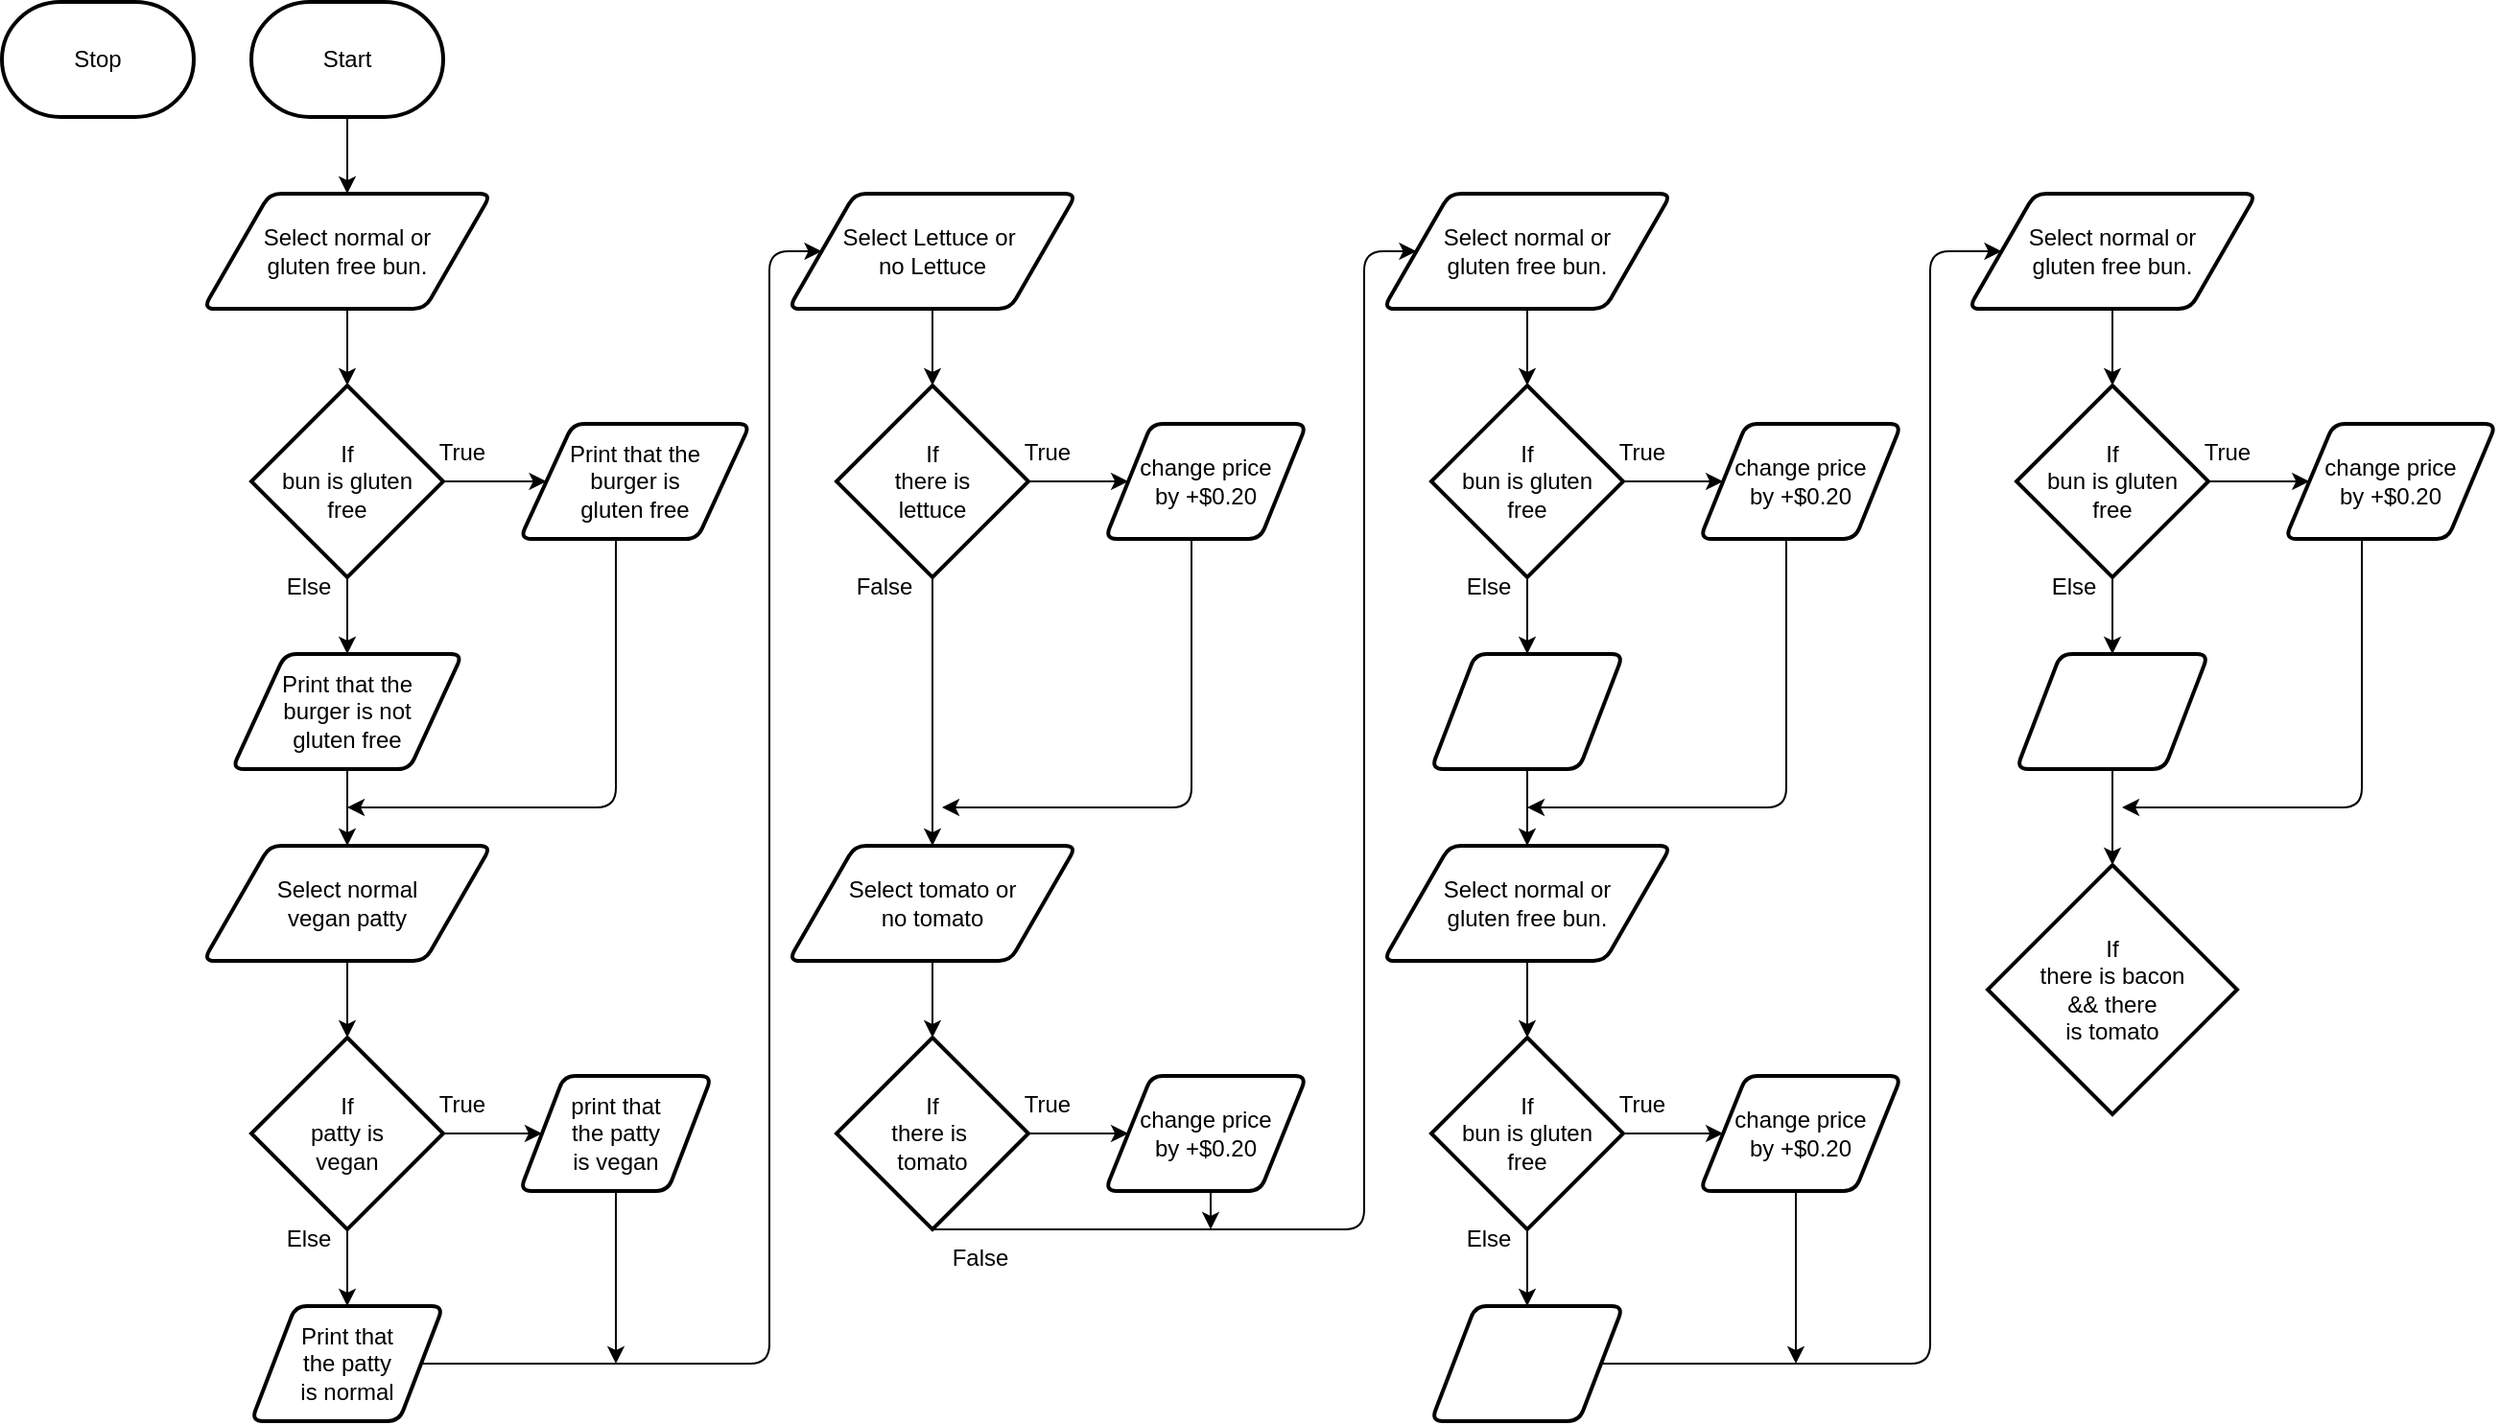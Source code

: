 <mxfile>
    <diagram id="HIP3nbAZw_EuaXWnEj3U" name="Page-1">
        <mxGraphModel dx="1726" dy="666" grid="1" gridSize="10" guides="1" tooltips="1" connect="1" arrows="1" fold="1" page="1" pageScale="1" pageWidth="850" pageHeight="1100" math="0" shadow="0">
            <root>
                <mxCell id="0"/>
                <mxCell id="1" parent="0"/>
                <mxCell id="22" style="edgeStyle=none;html=1;" parent="1" source="2" target="8" edge="1">
                    <mxGeometry relative="1" as="geometry"/>
                </mxCell>
                <mxCell id="2" value="Start" style="strokeWidth=2;html=1;shape=mxgraph.flowchart.terminator;whiteSpace=wrap;" parent="1" vertex="1">
                    <mxGeometry x="210" y="130" width="100" height="60" as="geometry"/>
                </mxCell>
                <mxCell id="3" value="Stop" style="strokeWidth=2;html=1;shape=mxgraph.flowchart.terminator;whiteSpace=wrap;" parent="1" vertex="1">
                    <mxGeometry x="80" y="130" width="100" height="60" as="geometry"/>
                </mxCell>
                <mxCell id="23" style="edgeStyle=none;html=1;" parent="1" source="8" target="18" edge="1">
                    <mxGeometry relative="1" as="geometry"/>
                </mxCell>
                <mxCell id="8" value="Select normal or &lt;br&gt;gluten free bun." style="shape=parallelogram;html=1;strokeWidth=2;perimeter=parallelogramPerimeter;whiteSpace=wrap;rounded=1;arcSize=12;size=0.23;" parent="1" vertex="1">
                    <mxGeometry x="185" y="230" width="150" height="60" as="geometry"/>
                </mxCell>
                <mxCell id="26" style="edgeStyle=none;html=1;" parent="1" source="18" target="24" edge="1">
                    <mxGeometry relative="1" as="geometry"/>
                </mxCell>
                <mxCell id="27" style="edgeStyle=none;html=1;" parent="1" source="18" target="25" edge="1">
                    <mxGeometry relative="1" as="geometry"/>
                </mxCell>
                <mxCell id="18" value="If&lt;br&gt;bun is gluten &lt;br&gt;free" style="strokeWidth=2;html=1;shape=mxgraph.flowchart.decision;whiteSpace=wrap;" parent="1" vertex="1">
                    <mxGeometry x="210" y="330" width="100" height="100" as="geometry"/>
                </mxCell>
                <mxCell id="76" style="edgeStyle=elbowEdgeStyle;html=1;" parent="1" source="24" edge="1">
                    <mxGeometry relative="1" as="geometry">
                        <mxPoint x="260" y="550" as="targetPoint"/>
                        <Array as="points">
                            <mxPoint x="400" y="470"/>
                        </Array>
                    </mxGeometry>
                </mxCell>
                <mxCell id="24" value="Print that the &lt;br&gt;burger is &lt;br&gt;gluten free" style="shape=parallelogram;html=1;strokeWidth=2;perimeter=parallelogramPerimeter;whiteSpace=wrap;rounded=1;arcSize=12;size=0.23;" parent="1" vertex="1">
                    <mxGeometry x="350" y="350" width="120" height="60" as="geometry"/>
                </mxCell>
                <mxCell id="70" style="edgeStyle=orthogonalEdgeStyle;curved=1;html=1;" parent="1" source="25" target="40" edge="1">
                    <mxGeometry relative="1" as="geometry"/>
                </mxCell>
                <mxCell id="25" value="Print that the &lt;br&gt;burger is not &lt;br&gt;gluten free" style="shape=parallelogram;html=1;strokeWidth=2;perimeter=parallelogramPerimeter;whiteSpace=wrap;rounded=1;arcSize=12;size=0.23;" parent="1" vertex="1">
                    <mxGeometry x="200" y="470" width="120" height="60" as="geometry"/>
                </mxCell>
                <mxCell id="28" value="True" style="text;html=1;strokeColor=none;fillColor=none;align=center;verticalAlign=middle;whiteSpace=wrap;rounded=0;" parent="1" vertex="1">
                    <mxGeometry x="290" y="350" width="60" height="30" as="geometry"/>
                </mxCell>
                <mxCell id="29" value="Else" style="text;html=1;strokeColor=none;fillColor=none;align=center;verticalAlign=middle;whiteSpace=wrap;rounded=0;" parent="1" vertex="1">
                    <mxGeometry x="210" y="420" width="60" height="30" as="geometry"/>
                </mxCell>
                <mxCell id="39" style="edgeStyle=none;html=1;" parent="1" source="40" target="43" edge="1">
                    <mxGeometry relative="1" as="geometry"/>
                </mxCell>
                <mxCell id="40" value="Select normal &lt;br&gt;vegan patty" style="shape=parallelogram;html=1;strokeWidth=2;perimeter=parallelogramPerimeter;whiteSpace=wrap;rounded=1;arcSize=12;size=0.23;" parent="1" vertex="1">
                    <mxGeometry x="185" y="570" width="150" height="60" as="geometry"/>
                </mxCell>
                <mxCell id="41" style="edgeStyle=none;html=1;" parent="1" source="43" target="44" edge="1">
                    <mxGeometry relative="1" as="geometry"/>
                </mxCell>
                <mxCell id="42" style="edgeStyle=none;html=1;" parent="1" source="43" target="45" edge="1">
                    <mxGeometry relative="1" as="geometry"/>
                </mxCell>
                <mxCell id="43" value="If&lt;br&gt;patty is &lt;br&gt;vegan" style="strokeWidth=2;html=1;shape=mxgraph.flowchart.decision;whiteSpace=wrap;" parent="1" vertex="1">
                    <mxGeometry x="210" y="670" width="100" height="100" as="geometry"/>
                </mxCell>
                <mxCell id="79" style="edgeStyle=elbowEdgeStyle;html=1;" parent="1" source="44" edge="1">
                    <mxGeometry relative="1" as="geometry">
                        <mxPoint x="400" y="840" as="targetPoint"/>
                    </mxGeometry>
                </mxCell>
                <mxCell id="44" value="print that&lt;br&gt;the patty&lt;br&gt;is vegan" style="shape=parallelogram;html=1;strokeWidth=2;perimeter=parallelogramPerimeter;whiteSpace=wrap;rounded=1;arcSize=12;size=0.23;" parent="1" vertex="1">
                    <mxGeometry x="350" y="690" width="100" height="60" as="geometry"/>
                </mxCell>
                <mxCell id="78" style="edgeStyle=elbowEdgeStyle;html=1;" parent="1" source="45" target="49" edge="1">
                    <mxGeometry relative="1" as="geometry">
                        <Array as="points">
                            <mxPoint x="480" y="550"/>
                        </Array>
                    </mxGeometry>
                </mxCell>
                <mxCell id="45" value="Print that&lt;br&gt;the patty&lt;br&gt;is normal" style="shape=parallelogram;html=1;strokeWidth=2;perimeter=parallelogramPerimeter;whiteSpace=wrap;rounded=1;arcSize=12;size=0.23;" parent="1" vertex="1">
                    <mxGeometry x="210" y="810" width="100" height="60" as="geometry"/>
                </mxCell>
                <mxCell id="46" value="True" style="text;html=1;strokeColor=none;fillColor=none;align=center;verticalAlign=middle;whiteSpace=wrap;rounded=0;" parent="1" vertex="1">
                    <mxGeometry x="290" y="690" width="60" height="30" as="geometry"/>
                </mxCell>
                <mxCell id="47" value="Else" style="text;html=1;strokeColor=none;fillColor=none;align=center;verticalAlign=middle;whiteSpace=wrap;rounded=0;" parent="1" vertex="1">
                    <mxGeometry x="210" y="760" width="60" height="30" as="geometry"/>
                </mxCell>
                <mxCell id="48" style="edgeStyle=none;html=1;" parent="1" source="49" target="52" edge="1">
                    <mxGeometry relative="1" as="geometry"/>
                </mxCell>
                <mxCell id="49" value="Select Lettuce or&amp;nbsp;&lt;br&gt;no Lettuce" style="shape=parallelogram;html=1;strokeWidth=2;perimeter=parallelogramPerimeter;whiteSpace=wrap;rounded=1;arcSize=12;size=0.23;" parent="1" vertex="1">
                    <mxGeometry x="490" y="230" width="150" height="60" as="geometry"/>
                </mxCell>
                <mxCell id="50" style="edgeStyle=none;html=1;" parent="1" source="52" target="53" edge="1">
                    <mxGeometry relative="1" as="geometry"/>
                </mxCell>
                <mxCell id="130" style="edgeStyle=orthogonalEdgeStyle;html=1;" parent="1" source="52" target="62" edge="1">
                    <mxGeometry relative="1" as="geometry"/>
                </mxCell>
                <mxCell id="52" value="If&lt;br&gt;there is &lt;br&gt;lettuce" style="strokeWidth=2;html=1;shape=mxgraph.flowchart.decision;whiteSpace=wrap;" parent="1" vertex="1">
                    <mxGeometry x="515" y="330" width="100" height="100" as="geometry"/>
                </mxCell>
                <mxCell id="81" style="edgeStyle=elbowEdgeStyle;html=1;" parent="1" source="53" edge="1">
                    <mxGeometry relative="1" as="geometry">
                        <mxPoint x="570" y="550" as="targetPoint"/>
                        <Array as="points">
                            <mxPoint x="700" y="470"/>
                        </Array>
                    </mxGeometry>
                </mxCell>
                <mxCell id="53" value="change price&lt;br&gt;by +$0.20" style="shape=parallelogram;html=1;strokeWidth=2;perimeter=parallelogramPerimeter;whiteSpace=wrap;rounded=1;arcSize=12;size=0.23;" parent="1" vertex="1">
                    <mxGeometry x="655" y="350" width="105" height="60" as="geometry"/>
                </mxCell>
                <mxCell id="55" value="True" style="text;html=1;strokeColor=none;fillColor=none;align=center;verticalAlign=middle;whiteSpace=wrap;rounded=0;" parent="1" vertex="1">
                    <mxGeometry x="595" y="350" width="60" height="30" as="geometry"/>
                </mxCell>
                <mxCell id="56" value="False" style="text;html=1;strokeColor=none;fillColor=none;align=center;verticalAlign=middle;whiteSpace=wrap;rounded=0;" parent="1" vertex="1">
                    <mxGeometry x="510" y="420" width="60" height="30" as="geometry"/>
                </mxCell>
                <mxCell id="61" style="edgeStyle=none;html=1;" parent="1" source="62" target="65" edge="1">
                    <mxGeometry relative="1" as="geometry"/>
                </mxCell>
                <mxCell id="62" value="Select tomato or&lt;br&gt;no tomato" style="shape=parallelogram;html=1;strokeWidth=2;perimeter=parallelogramPerimeter;whiteSpace=wrap;rounded=1;arcSize=12;size=0.23;" parent="1" vertex="1">
                    <mxGeometry x="490" y="570" width="150" height="60" as="geometry"/>
                </mxCell>
                <mxCell id="63" style="edgeStyle=none;html=1;" parent="1" source="65" target="66" edge="1">
                    <mxGeometry relative="1" as="geometry"/>
                </mxCell>
                <mxCell id="135" style="edgeStyle=elbowEdgeStyle;html=1;exitX=0.5;exitY=1;exitDx=0;exitDy=0;exitPerimeter=0;" edge="1" parent="1" source="65" target="84">
                    <mxGeometry relative="1" as="geometry">
                        <Array as="points">
                            <mxPoint x="790" y="490"/>
                        </Array>
                    </mxGeometry>
                </mxCell>
                <mxCell id="65" value="If&lt;br&gt;there is&amp;nbsp;&lt;br&gt;tomato" style="strokeWidth=2;html=1;shape=mxgraph.flowchart.decision;whiteSpace=wrap;" parent="1" vertex="1">
                    <mxGeometry x="515" y="670" width="100" height="100" as="geometry"/>
                </mxCell>
                <mxCell id="126" style="edgeStyle=elbowEdgeStyle;html=1;" parent="1" source="66" edge="1">
                    <mxGeometry relative="1" as="geometry">
                        <mxPoint x="710" y="770" as="targetPoint"/>
                    </mxGeometry>
                </mxCell>
                <mxCell id="66" value="change price&lt;br&gt;by +$0.20" style="shape=parallelogram;html=1;strokeWidth=2;perimeter=parallelogramPerimeter;whiteSpace=wrap;rounded=1;arcSize=12;size=0.23;" parent="1" vertex="1">
                    <mxGeometry x="655" y="690" width="105" height="60" as="geometry"/>
                </mxCell>
                <mxCell id="68" value="True" style="text;html=1;strokeColor=none;fillColor=none;align=center;verticalAlign=middle;whiteSpace=wrap;rounded=0;" parent="1" vertex="1">
                    <mxGeometry x="595" y="690" width="60" height="30" as="geometry"/>
                </mxCell>
                <mxCell id="69" value="False" style="text;html=1;strokeColor=none;fillColor=none;align=center;verticalAlign=middle;whiteSpace=wrap;rounded=0;" parent="1" vertex="1">
                    <mxGeometry x="560" y="770" width="60" height="30" as="geometry"/>
                </mxCell>
                <mxCell id="83" style="edgeStyle=none;html=1;" parent="1" source="84" target="87" edge="1">
                    <mxGeometry relative="1" as="geometry"/>
                </mxCell>
                <mxCell id="84" value="Select normal or &lt;br&gt;gluten free bun." style="shape=parallelogram;html=1;strokeWidth=2;perimeter=parallelogramPerimeter;whiteSpace=wrap;rounded=1;arcSize=12;size=0.23;" parent="1" vertex="1">
                    <mxGeometry x="800" y="230" width="150" height="60" as="geometry"/>
                </mxCell>
                <mxCell id="85" style="edgeStyle=none;html=1;" parent="1" source="87" target="89" edge="1">
                    <mxGeometry relative="1" as="geometry"/>
                </mxCell>
                <mxCell id="86" style="edgeStyle=none;html=1;" parent="1" source="87" target="91" edge="1">
                    <mxGeometry relative="1" as="geometry"/>
                </mxCell>
                <mxCell id="87" value="If&lt;br&gt;bun is gluten &lt;br&gt;free" style="strokeWidth=2;html=1;shape=mxgraph.flowchart.decision;whiteSpace=wrap;" parent="1" vertex="1">
                    <mxGeometry x="825" y="330" width="100" height="100" as="geometry"/>
                </mxCell>
                <mxCell id="88" style="edgeStyle=elbowEdgeStyle;html=1;" parent="1" source="89" edge="1">
                    <mxGeometry relative="1" as="geometry">
                        <mxPoint x="875" y="550" as="targetPoint"/>
                        <Array as="points">
                            <mxPoint x="1010" y="470"/>
                        </Array>
                    </mxGeometry>
                </mxCell>
                <mxCell id="89" value="change price&lt;br&gt;by +$0.20" style="shape=parallelogram;html=1;strokeWidth=2;perimeter=parallelogramPerimeter;whiteSpace=wrap;rounded=1;arcSize=12;size=0.23;" parent="1" vertex="1">
                    <mxGeometry x="965" y="350" width="105" height="60" as="geometry"/>
                </mxCell>
                <mxCell id="90" style="edgeStyle=orthogonalEdgeStyle;curved=1;html=1;" parent="1" source="91" target="95" edge="1">
                    <mxGeometry relative="1" as="geometry"/>
                </mxCell>
                <mxCell id="91" value="" style="shape=parallelogram;html=1;strokeWidth=2;perimeter=parallelogramPerimeter;whiteSpace=wrap;rounded=1;arcSize=12;size=0.23;" parent="1" vertex="1">
                    <mxGeometry x="825" y="470" width="100" height="60" as="geometry"/>
                </mxCell>
                <mxCell id="92" value="True" style="text;html=1;strokeColor=none;fillColor=none;align=center;verticalAlign=middle;whiteSpace=wrap;rounded=0;" parent="1" vertex="1">
                    <mxGeometry x="905" y="350" width="60" height="30" as="geometry"/>
                </mxCell>
                <mxCell id="93" value="Else" style="text;html=1;strokeColor=none;fillColor=none;align=center;verticalAlign=middle;whiteSpace=wrap;rounded=0;" parent="1" vertex="1">
                    <mxGeometry x="825" y="420" width="60" height="30" as="geometry"/>
                </mxCell>
                <mxCell id="94" style="edgeStyle=none;html=1;" parent="1" source="95" target="98" edge="1">
                    <mxGeometry relative="1" as="geometry"/>
                </mxCell>
                <mxCell id="95" value="Select normal or &lt;br&gt;gluten free bun." style="shape=parallelogram;html=1;strokeWidth=2;perimeter=parallelogramPerimeter;whiteSpace=wrap;rounded=1;arcSize=12;size=0.23;" parent="1" vertex="1">
                    <mxGeometry x="800" y="570" width="150" height="60" as="geometry"/>
                </mxCell>
                <mxCell id="96" style="edgeStyle=none;html=1;" parent="1" source="98" target="100" edge="1">
                    <mxGeometry relative="1" as="geometry"/>
                </mxCell>
                <mxCell id="97" style="edgeStyle=none;html=1;" parent="1" source="98" target="102" edge="1">
                    <mxGeometry relative="1" as="geometry"/>
                </mxCell>
                <mxCell id="98" value="If&lt;br&gt;bun is gluten &lt;br&gt;free" style="strokeWidth=2;html=1;shape=mxgraph.flowchart.decision;whiteSpace=wrap;" parent="1" vertex="1">
                    <mxGeometry x="825" y="670" width="100" height="100" as="geometry"/>
                </mxCell>
                <mxCell id="99" style="edgeStyle=elbowEdgeStyle;html=1;" parent="1" source="100" edge="1">
                    <mxGeometry relative="1" as="geometry">
                        <mxPoint x="1015" y="840" as="targetPoint"/>
                    </mxGeometry>
                </mxCell>
                <mxCell id="100" value="change price&lt;br&gt;by +$0.20" style="shape=parallelogram;html=1;strokeWidth=2;perimeter=parallelogramPerimeter;whiteSpace=wrap;rounded=1;arcSize=12;size=0.23;" parent="1" vertex="1">
                    <mxGeometry x="965" y="690" width="105" height="60" as="geometry"/>
                </mxCell>
                <mxCell id="101" style="edgeStyle=elbowEdgeStyle;html=1;" parent="1" source="102" target="106" edge="1">
                    <mxGeometry relative="1" as="geometry">
                        <Array as="points">
                            <mxPoint x="1085" y="540"/>
                        </Array>
                    </mxGeometry>
                </mxCell>
                <mxCell id="102" value="" style="shape=parallelogram;html=1;strokeWidth=2;perimeter=parallelogramPerimeter;whiteSpace=wrap;rounded=1;arcSize=12;size=0.23;" parent="1" vertex="1">
                    <mxGeometry x="825" y="810" width="100" height="60" as="geometry"/>
                </mxCell>
                <mxCell id="103" value="True" style="text;html=1;strokeColor=none;fillColor=none;align=center;verticalAlign=middle;whiteSpace=wrap;rounded=0;" parent="1" vertex="1">
                    <mxGeometry x="905" y="690" width="60" height="30" as="geometry"/>
                </mxCell>
                <mxCell id="104" value="Else" style="text;html=1;strokeColor=none;fillColor=none;align=center;verticalAlign=middle;whiteSpace=wrap;rounded=0;" parent="1" vertex="1">
                    <mxGeometry x="825" y="760" width="60" height="30" as="geometry"/>
                </mxCell>
                <mxCell id="105" style="edgeStyle=none;html=1;" parent="1" source="106" target="109" edge="1">
                    <mxGeometry relative="1" as="geometry"/>
                </mxCell>
                <mxCell id="106" value="Select normal or &lt;br&gt;gluten free bun." style="shape=parallelogram;html=1;strokeWidth=2;perimeter=parallelogramPerimeter;whiteSpace=wrap;rounded=1;arcSize=12;size=0.23;" parent="1" vertex="1">
                    <mxGeometry x="1105" y="230" width="150" height="60" as="geometry"/>
                </mxCell>
                <mxCell id="107" style="edgeStyle=none;html=1;" parent="1" source="109" target="111" edge="1">
                    <mxGeometry relative="1" as="geometry"/>
                </mxCell>
                <mxCell id="108" style="edgeStyle=none;html=1;" parent="1" source="109" target="113" edge="1">
                    <mxGeometry relative="1" as="geometry"/>
                </mxCell>
                <mxCell id="109" value="If&lt;br&gt;bun is gluten &lt;br&gt;free" style="strokeWidth=2;html=1;shape=mxgraph.flowchart.decision;whiteSpace=wrap;" parent="1" vertex="1">
                    <mxGeometry x="1130" y="330" width="100" height="100" as="geometry"/>
                </mxCell>
                <mxCell id="110" style="edgeStyle=elbowEdgeStyle;html=1;" parent="1" source="111" edge="1">
                    <mxGeometry relative="1" as="geometry">
                        <mxPoint x="1185" y="550" as="targetPoint"/>
                        <Array as="points">
                            <mxPoint x="1310" y="460"/>
                        </Array>
                    </mxGeometry>
                </mxCell>
                <mxCell id="111" value="change price&lt;br&gt;by +$0.20" style="shape=parallelogram;html=1;strokeWidth=2;perimeter=parallelogramPerimeter;whiteSpace=wrap;rounded=1;arcSize=12;size=0.23;" parent="1" vertex="1">
                    <mxGeometry x="1270" y="350" width="110" height="60" as="geometry"/>
                </mxCell>
                <mxCell id="129" style="edgeStyle=elbowEdgeStyle;html=1;" parent="1" source="113" target="128" edge="1">
                    <mxGeometry relative="1" as="geometry"/>
                </mxCell>
                <mxCell id="113" value="" style="shape=parallelogram;html=1;strokeWidth=2;perimeter=parallelogramPerimeter;whiteSpace=wrap;rounded=1;arcSize=12;size=0.23;" parent="1" vertex="1">
                    <mxGeometry x="1130" y="470" width="100" height="60" as="geometry"/>
                </mxCell>
                <mxCell id="114" value="True" style="text;html=1;strokeColor=none;fillColor=none;align=center;verticalAlign=middle;whiteSpace=wrap;rounded=0;" parent="1" vertex="1">
                    <mxGeometry x="1210" y="350" width="60" height="30" as="geometry"/>
                </mxCell>
                <mxCell id="115" value="Else" style="text;html=1;strokeColor=none;fillColor=none;align=center;verticalAlign=middle;whiteSpace=wrap;rounded=0;" parent="1" vertex="1">
                    <mxGeometry x="1130" y="420" width="60" height="30" as="geometry"/>
                </mxCell>
                <mxCell id="128" value="If&lt;br&gt;there is bacon&lt;br&gt;&amp;amp;&amp;amp; there&lt;br&gt;is tomato" style="strokeWidth=2;html=1;shape=mxgraph.flowchart.decision;whiteSpace=wrap;" parent="1" vertex="1">
                    <mxGeometry x="1115" y="580" width="130" height="130" as="geometry"/>
                </mxCell>
            </root>
        </mxGraphModel>
    </diagram>
</mxfile>